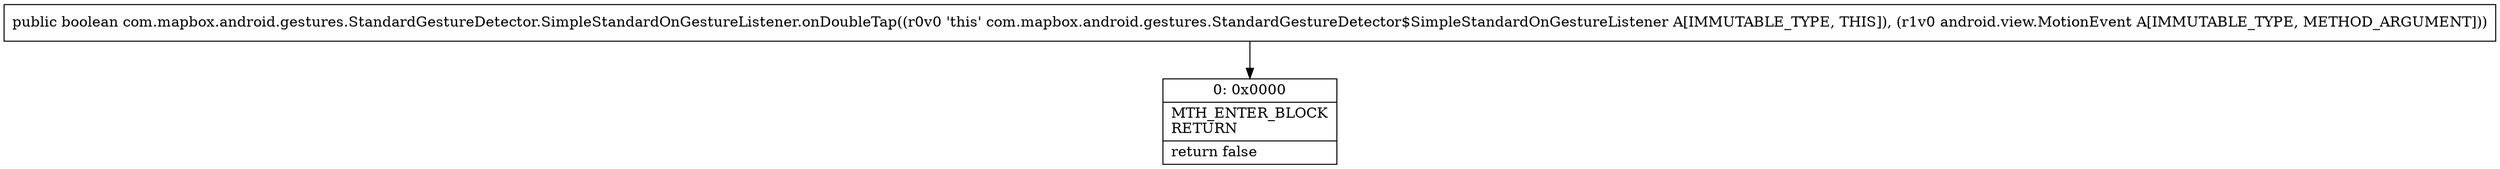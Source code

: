 digraph "CFG forcom.mapbox.android.gestures.StandardGestureDetector.SimpleStandardOnGestureListener.onDoubleTap(Landroid\/view\/MotionEvent;)Z" {
Node_0 [shape=record,label="{0\:\ 0x0000|MTH_ENTER_BLOCK\lRETURN\l|return false\l}"];
MethodNode[shape=record,label="{public boolean com.mapbox.android.gestures.StandardGestureDetector.SimpleStandardOnGestureListener.onDoubleTap((r0v0 'this' com.mapbox.android.gestures.StandardGestureDetector$SimpleStandardOnGestureListener A[IMMUTABLE_TYPE, THIS]), (r1v0 android.view.MotionEvent A[IMMUTABLE_TYPE, METHOD_ARGUMENT])) }"];
MethodNode -> Node_0;
}

